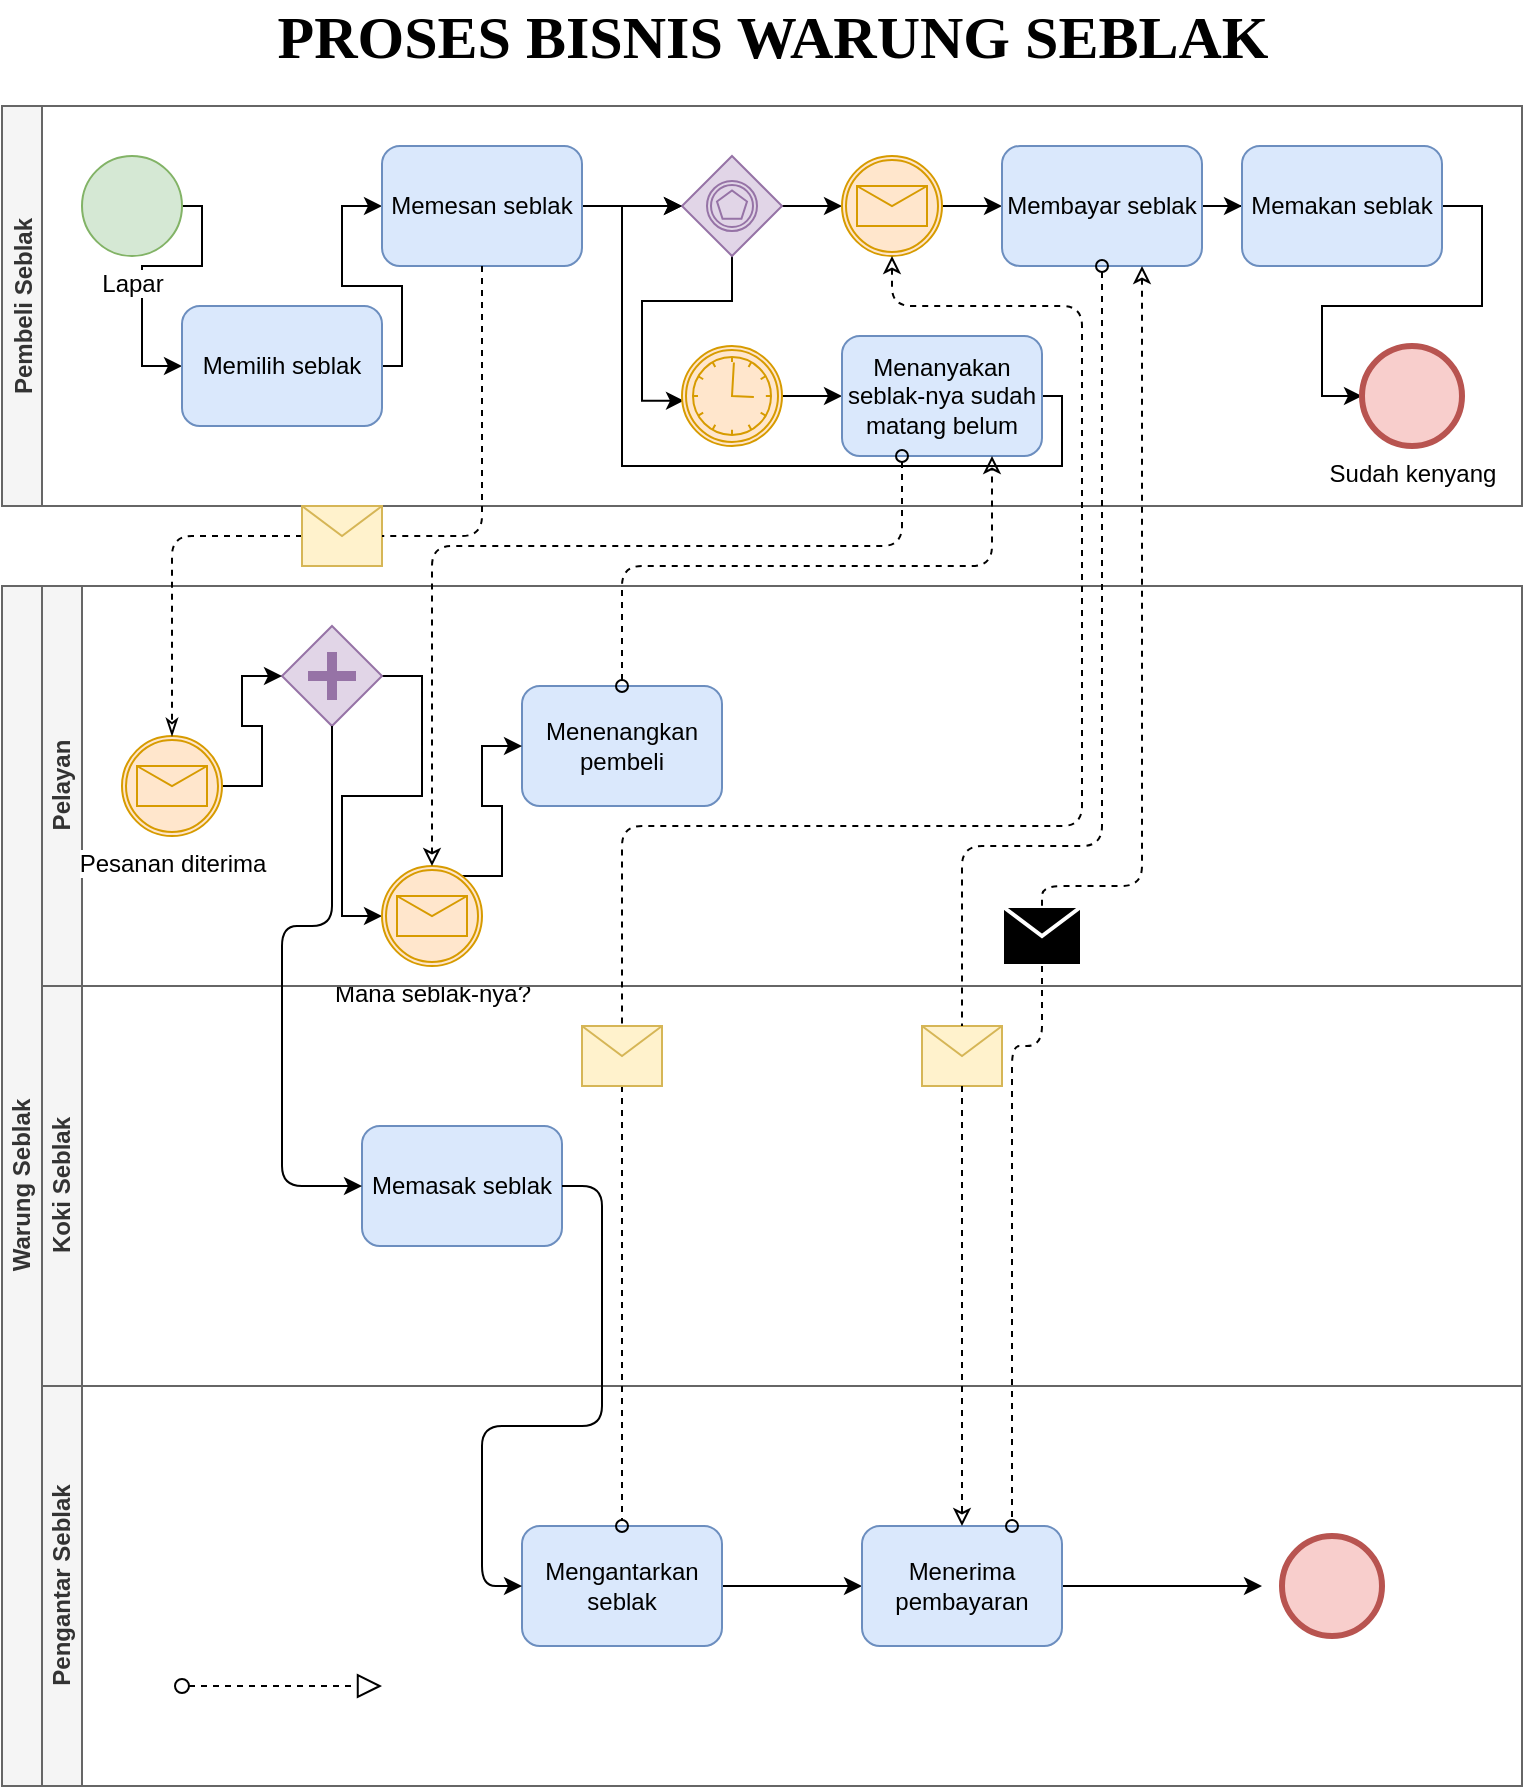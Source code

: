 <mxfile version="13.7.7" type="github">
  <diagram id="fxBCQt3nLK3CoSCNscTl" name="Page-1">
    <mxGraphModel dx="828" dy="589" grid="1" gridSize="10" guides="1" tooltips="1" connect="1" arrows="1" fold="1" page="1" pageScale="1" pageWidth="850" pageHeight="1100" math="0" shadow="0">
      <root>
        <mxCell id="0" />
        <mxCell id="1" parent="0" />
        <mxCell id="XgpAlZW-CIPTjyH1w8Ks-1" value="&lt;b&gt;&lt;font style=&quot;font-size: 30px&quot; face=&quot;Comic Sans MS&quot;&gt;PROSES BISNIS WARUNG SEBLAK&lt;/font&gt;&lt;/b&gt;" style="text;html=1;align=center;verticalAlign=middle;resizable=0;points=[];autosize=1;" vertex="1" parent="1">
          <mxGeometry x="120" y="30" width="610" height="30" as="geometry" />
        </mxCell>
        <mxCell id="XgpAlZW-CIPTjyH1w8Ks-2" value="Pembeli Seblak" style="swimlane;startSize=20;horizontal=0;fillColor=#f5f5f5;strokeColor=#666666;fontColor=#333333;" vertex="1" parent="1">
          <mxGeometry x="40" y="80" width="760" height="200" as="geometry" />
        </mxCell>
        <mxCell id="XgpAlZW-CIPTjyH1w8Ks-18" style="edgeStyle=orthogonalEdgeStyle;rounded=0;orthogonalLoop=1;jettySize=auto;html=1;entryX=0;entryY=0.5;entryDx=0;entryDy=0;" edge="1" parent="XgpAlZW-CIPTjyH1w8Ks-2" source="XgpAlZW-CIPTjyH1w8Ks-7" target="XgpAlZW-CIPTjyH1w8Ks-8">
          <mxGeometry relative="1" as="geometry">
            <Array as="points">
              <mxPoint x="100" y="50" />
              <mxPoint x="100" y="80" />
              <mxPoint x="70" y="80" />
              <mxPoint x="70" y="130" />
            </Array>
          </mxGeometry>
        </mxCell>
        <mxCell id="XgpAlZW-CIPTjyH1w8Ks-7" value="Lapar" style="shape=mxgraph.bpmn.shape;html=1;verticalLabelPosition=bottom;labelBackgroundColor=#ffffff;verticalAlign=top;align=center;perimeter=ellipsePerimeter;outlineConnect=0;outline=standard;symbol=general;fillColor=#d5e8d4;strokeColor=#82b366;" vertex="1" parent="XgpAlZW-CIPTjyH1w8Ks-2">
          <mxGeometry x="40" y="25" width="50" height="50" as="geometry" />
        </mxCell>
        <mxCell id="XgpAlZW-CIPTjyH1w8Ks-20" style="edgeStyle=orthogonalEdgeStyle;rounded=0;orthogonalLoop=1;jettySize=auto;html=1;entryX=0;entryY=0.5;entryDx=0;entryDy=0;exitX=1;exitY=0.5;exitDx=0;exitDy=0;" edge="1" parent="XgpAlZW-CIPTjyH1w8Ks-2" source="XgpAlZW-CIPTjyH1w8Ks-8" target="XgpAlZW-CIPTjyH1w8Ks-9">
          <mxGeometry relative="1" as="geometry">
            <Array as="points">
              <mxPoint x="200" y="130" />
              <mxPoint x="200" y="90" />
              <mxPoint x="170" y="90" />
              <mxPoint x="170" y="50" />
            </Array>
          </mxGeometry>
        </mxCell>
        <mxCell id="XgpAlZW-CIPTjyH1w8Ks-8" value="Memilih seblak" style="shape=ext;rounded=1;html=1;whiteSpace=wrap;fillColor=#dae8fc;strokeColor=#6c8ebf;" vertex="1" parent="XgpAlZW-CIPTjyH1w8Ks-2">
          <mxGeometry x="90" y="100" width="100" height="60" as="geometry" />
        </mxCell>
        <mxCell id="XgpAlZW-CIPTjyH1w8Ks-21" style="edgeStyle=orthogonalEdgeStyle;rounded=0;orthogonalLoop=1;jettySize=auto;html=1;" edge="1" parent="XgpAlZW-CIPTjyH1w8Ks-2" source="XgpAlZW-CIPTjyH1w8Ks-9" target="XgpAlZW-CIPTjyH1w8Ks-10">
          <mxGeometry relative="1" as="geometry" />
        </mxCell>
        <mxCell id="XgpAlZW-CIPTjyH1w8Ks-9" value="Memesan seblak" style="shape=ext;rounded=1;html=1;whiteSpace=wrap;fillColor=#dae8fc;strokeColor=#6c8ebf;" vertex="1" parent="XgpAlZW-CIPTjyH1w8Ks-2">
          <mxGeometry x="190" y="20" width="100" height="60" as="geometry" />
        </mxCell>
        <mxCell id="XgpAlZW-CIPTjyH1w8Ks-22" style="edgeStyle=orthogonalEdgeStyle;rounded=0;orthogonalLoop=1;jettySize=auto;html=1;entryX=0.02;entryY=0.547;entryDx=0;entryDy=0;entryPerimeter=0;" edge="1" parent="XgpAlZW-CIPTjyH1w8Ks-2" source="XgpAlZW-CIPTjyH1w8Ks-10" target="XgpAlZW-CIPTjyH1w8Ks-13">
          <mxGeometry relative="1" as="geometry" />
        </mxCell>
        <mxCell id="XgpAlZW-CIPTjyH1w8Ks-27" style="edgeStyle=orthogonalEdgeStyle;rounded=0;orthogonalLoop=1;jettySize=auto;html=1;" edge="1" parent="XgpAlZW-CIPTjyH1w8Ks-2" source="XgpAlZW-CIPTjyH1w8Ks-10" target="XgpAlZW-CIPTjyH1w8Ks-14">
          <mxGeometry relative="1" as="geometry" />
        </mxCell>
        <mxCell id="XgpAlZW-CIPTjyH1w8Ks-10" value="" style="shape=mxgraph.bpmn.shape;html=1;verticalLabelPosition=bottom;labelBackgroundColor=#ffffff;verticalAlign=top;align=center;perimeter=rhombusPerimeter;background=gateway;outlineConnect=0;outline=boundInt;symbol=multiple;fillColor=#e1d5e7;strokeColor=#9673a6;" vertex="1" parent="XgpAlZW-CIPTjyH1w8Ks-2">
          <mxGeometry x="340" y="25" width="50" height="50" as="geometry" />
        </mxCell>
        <mxCell id="XgpAlZW-CIPTjyH1w8Ks-25" style="edgeStyle=orthogonalEdgeStyle;rounded=0;orthogonalLoop=1;jettySize=auto;html=1;" edge="1" parent="XgpAlZW-CIPTjyH1w8Ks-2" source="XgpAlZW-CIPTjyH1w8Ks-13" target="XgpAlZW-CIPTjyH1w8Ks-24">
          <mxGeometry relative="1" as="geometry" />
        </mxCell>
        <mxCell id="XgpAlZW-CIPTjyH1w8Ks-13" value="" style="shape=mxgraph.bpmn.shape;html=1;verticalLabelPosition=bottom;labelBackgroundColor=#ffffff;verticalAlign=top;align=center;perimeter=ellipsePerimeter;outlineConnect=0;outline=boundInt;symbol=timer;fillColor=#ffe6cc;strokeColor=#d79b00;" vertex="1" parent="XgpAlZW-CIPTjyH1w8Ks-2">
          <mxGeometry x="340" y="120" width="50" height="50" as="geometry" />
        </mxCell>
        <mxCell id="XgpAlZW-CIPTjyH1w8Ks-28" style="edgeStyle=orthogonalEdgeStyle;rounded=0;orthogonalLoop=1;jettySize=auto;html=1;" edge="1" parent="XgpAlZW-CIPTjyH1w8Ks-2" source="XgpAlZW-CIPTjyH1w8Ks-14" target="XgpAlZW-CIPTjyH1w8Ks-15">
          <mxGeometry relative="1" as="geometry" />
        </mxCell>
        <mxCell id="XgpAlZW-CIPTjyH1w8Ks-14" value="" style="shape=mxgraph.bpmn.shape;html=1;verticalLabelPosition=bottom;labelBackgroundColor=#ffffff;verticalAlign=top;align=center;perimeter=ellipsePerimeter;outlineConnect=0;outline=catching;symbol=message;fillColor=#ffe6cc;strokeColor=#d79b00;" vertex="1" parent="XgpAlZW-CIPTjyH1w8Ks-2">
          <mxGeometry x="420" y="25" width="50" height="50" as="geometry" />
        </mxCell>
        <mxCell id="XgpAlZW-CIPTjyH1w8Ks-29" style="edgeStyle=orthogonalEdgeStyle;rounded=0;orthogonalLoop=1;jettySize=auto;html=1;" edge="1" parent="XgpAlZW-CIPTjyH1w8Ks-2" source="XgpAlZW-CIPTjyH1w8Ks-15" target="XgpAlZW-CIPTjyH1w8Ks-16">
          <mxGeometry relative="1" as="geometry" />
        </mxCell>
        <mxCell id="XgpAlZW-CIPTjyH1w8Ks-15" value="Membayar seblak" style="shape=ext;rounded=1;html=1;whiteSpace=wrap;fillColor=#dae8fc;strokeColor=#6c8ebf;" vertex="1" parent="XgpAlZW-CIPTjyH1w8Ks-2">
          <mxGeometry x="500" y="20" width="100" height="60" as="geometry" />
        </mxCell>
        <mxCell id="XgpAlZW-CIPTjyH1w8Ks-30" style="edgeStyle=orthogonalEdgeStyle;rounded=0;orthogonalLoop=1;jettySize=auto;html=1;entryX=0;entryY=0.5;entryDx=0;entryDy=0;exitX=1;exitY=0.5;exitDx=0;exitDy=0;" edge="1" parent="XgpAlZW-CIPTjyH1w8Ks-2" source="XgpAlZW-CIPTjyH1w8Ks-16" target="XgpAlZW-CIPTjyH1w8Ks-17">
          <mxGeometry relative="1" as="geometry" />
        </mxCell>
        <mxCell id="XgpAlZW-CIPTjyH1w8Ks-16" value="Memakan seblak" style="shape=ext;rounded=1;html=1;whiteSpace=wrap;fillColor=#dae8fc;strokeColor=#6c8ebf;" vertex="1" parent="XgpAlZW-CIPTjyH1w8Ks-2">
          <mxGeometry x="620" y="20" width="100" height="60" as="geometry" />
        </mxCell>
        <mxCell id="XgpAlZW-CIPTjyH1w8Ks-17" value="Sudah kenyang" style="shape=mxgraph.bpmn.shape;html=1;verticalLabelPosition=bottom;labelBackgroundColor=#ffffff;verticalAlign=top;align=center;perimeter=ellipsePerimeter;outlineConnect=0;outline=end;symbol=general;fillColor=#f8cecc;strokeColor=#b85450;" vertex="1" parent="XgpAlZW-CIPTjyH1w8Ks-2">
          <mxGeometry x="680" y="120" width="50" height="50" as="geometry" />
        </mxCell>
        <mxCell id="XgpAlZW-CIPTjyH1w8Ks-26" style="edgeStyle=orthogonalEdgeStyle;rounded=0;orthogonalLoop=1;jettySize=auto;html=1;entryX=0;entryY=0.5;entryDx=0;entryDy=0;exitX=1;exitY=0.5;exitDx=0;exitDy=0;" edge="1" parent="XgpAlZW-CIPTjyH1w8Ks-2" source="XgpAlZW-CIPTjyH1w8Ks-24" target="XgpAlZW-CIPTjyH1w8Ks-10">
          <mxGeometry relative="1" as="geometry">
            <Array as="points">
              <mxPoint x="530" y="145" />
              <mxPoint x="530" y="180" />
              <mxPoint x="310" y="180" />
              <mxPoint x="310" y="50" />
            </Array>
          </mxGeometry>
        </mxCell>
        <mxCell id="XgpAlZW-CIPTjyH1w8Ks-24" value="Menanyakan seblak-nya sudah matang belum" style="shape=ext;rounded=1;html=1;whiteSpace=wrap;fillColor=#dae8fc;strokeColor=#6c8ebf;" vertex="1" parent="XgpAlZW-CIPTjyH1w8Ks-2">
          <mxGeometry x="420" y="115" width="100" height="60" as="geometry" />
        </mxCell>
        <mxCell id="XgpAlZW-CIPTjyH1w8Ks-3" value="Warung Seblak" style="swimlane;html=1;childLayout=stackLayout;resizeParent=1;resizeParentMax=0;horizontal=0;startSize=20;horizontalStack=0;fillColor=#f5f5f5;strokeColor=#666666;fontColor=#333333;" vertex="1" parent="1">
          <mxGeometry x="40" y="320" width="760" height="600" as="geometry" />
        </mxCell>
        <mxCell id="XgpAlZW-CIPTjyH1w8Ks-4" value="Pelayan" style="swimlane;html=1;startSize=20;horizontal=0;fillColor=#f5f5f5;strokeColor=#666666;fontColor=#333333;" vertex="1" parent="XgpAlZW-CIPTjyH1w8Ks-3">
          <mxGeometry x="20" width="740" height="200" as="geometry" />
        </mxCell>
        <mxCell id="XgpAlZW-CIPTjyH1w8Ks-37" style="edgeStyle=orthogonalEdgeStyle;rounded=0;orthogonalLoop=1;jettySize=auto;html=1;entryX=0;entryY=0.5;entryDx=0;entryDy=0;exitX=1;exitY=0.5;exitDx=0;exitDy=0;" edge="1" parent="XgpAlZW-CIPTjyH1w8Ks-4" source="XgpAlZW-CIPTjyH1w8Ks-32" target="XgpAlZW-CIPTjyH1w8Ks-33">
          <mxGeometry relative="1" as="geometry" />
        </mxCell>
        <mxCell id="XgpAlZW-CIPTjyH1w8Ks-32" value="" style="shape=mxgraph.bpmn.shape;html=1;verticalLabelPosition=bottom;labelBackgroundColor=#ffffff;verticalAlign=top;align=center;perimeter=rhombusPerimeter;background=gateway;outlineConnect=0;outline=none;symbol=parallelGw;fillColor=#e1d5e7;strokeColor=#9673a6;" vertex="1" parent="XgpAlZW-CIPTjyH1w8Ks-4">
          <mxGeometry x="120" y="20" width="50" height="50" as="geometry" />
        </mxCell>
        <mxCell id="XgpAlZW-CIPTjyH1w8Ks-35" value="Menenangkan pembeli" style="shape=ext;rounded=1;html=1;whiteSpace=wrap;fillColor=#dae8fc;strokeColor=#6c8ebf;" vertex="1" parent="XgpAlZW-CIPTjyH1w8Ks-4">
          <mxGeometry x="240" y="50" width="100" height="60" as="geometry" />
        </mxCell>
        <mxCell id="XgpAlZW-CIPTjyH1w8Ks-36" style="edgeStyle=orthogonalEdgeStyle;rounded=0;orthogonalLoop=1;jettySize=auto;html=1;entryX=0;entryY=0.5;entryDx=0;entryDy=0;" edge="1" parent="XgpAlZW-CIPTjyH1w8Ks-4" source="XgpAlZW-CIPTjyH1w8Ks-31" target="XgpAlZW-CIPTjyH1w8Ks-32">
          <mxGeometry relative="1" as="geometry">
            <Array as="points">
              <mxPoint x="110" y="100" />
              <mxPoint x="110" y="70" />
              <mxPoint x="100" y="70" />
              <mxPoint x="100" y="45" />
            </Array>
          </mxGeometry>
        </mxCell>
        <mxCell id="XgpAlZW-CIPTjyH1w8Ks-31" value="Pesanan diterima" style="shape=mxgraph.bpmn.shape;html=1;verticalLabelPosition=bottom;labelBackgroundColor=#ffffff;verticalAlign=top;align=center;perimeter=ellipsePerimeter;outlineConnect=0;outline=boundInt;symbol=message;fillColor=#ffe6cc;strokeColor=#d79b00;" vertex="1" parent="XgpAlZW-CIPTjyH1w8Ks-4">
          <mxGeometry x="40" y="75" width="50" height="50" as="geometry" />
        </mxCell>
        <mxCell id="XgpAlZW-CIPTjyH1w8Ks-38" style="edgeStyle=orthogonalEdgeStyle;rounded=0;orthogonalLoop=1;jettySize=auto;html=1;entryX=0;entryY=0.5;entryDx=0;entryDy=0;" edge="1" parent="XgpAlZW-CIPTjyH1w8Ks-4" source="XgpAlZW-CIPTjyH1w8Ks-33" target="XgpAlZW-CIPTjyH1w8Ks-35">
          <mxGeometry relative="1" as="geometry">
            <Array as="points">
              <mxPoint x="230" y="145" />
              <mxPoint x="230" y="110" />
              <mxPoint x="220" y="110" />
              <mxPoint x="220" y="80" />
            </Array>
          </mxGeometry>
        </mxCell>
        <mxCell id="XgpAlZW-CIPTjyH1w8Ks-33" value="Mana seblak-nya?" style="shape=mxgraph.bpmn.shape;html=1;verticalLabelPosition=bottom;labelBackgroundColor=#ffffff;verticalAlign=top;align=center;perimeter=ellipsePerimeter;outlineConnect=0;outline=catching;symbol=message;fillColor=#ffe6cc;strokeColor=#d79b00;" vertex="1" parent="XgpAlZW-CIPTjyH1w8Ks-4">
          <mxGeometry x="170" y="140" width="50" height="50" as="geometry" />
        </mxCell>
        <mxCell id="XgpAlZW-CIPTjyH1w8Ks-54" value="" style="shape=message;whiteSpace=wrap;html=1;outlineConnect=0;fillColor=#000000;strokeColor=#ffffff;strokeWidth=2;" vertex="1" parent="XgpAlZW-CIPTjyH1w8Ks-4">
          <mxGeometry x="480" y="160" width="40" height="30" as="geometry" />
        </mxCell>
        <mxCell id="XgpAlZW-CIPTjyH1w8Ks-5" value="Koki Seblak" style="swimlane;html=1;startSize=20;horizontal=0;fillColor=#f5f5f5;strokeColor=#666666;fontColor=#333333;" vertex="1" parent="XgpAlZW-CIPTjyH1w8Ks-3">
          <mxGeometry x="20" y="200" width="740" height="200" as="geometry" />
        </mxCell>
        <mxCell id="XgpAlZW-CIPTjyH1w8Ks-52" value="" style="shape=message;whiteSpace=wrap;html=1;outlineConnect=0;fillColor=#fff2cc;strokeColor=#d6b656;" vertex="1" parent="XgpAlZW-CIPTjyH1w8Ks-5">
          <mxGeometry x="440" y="20" width="40" height="30" as="geometry" />
        </mxCell>
        <mxCell id="XgpAlZW-CIPTjyH1w8Ks-44" value="Memasak seblak" style="shape=ext;rounded=1;html=1;whiteSpace=wrap;fillColor=#dae8fc;strokeColor=#6c8ebf;" vertex="1" parent="XgpAlZW-CIPTjyH1w8Ks-5">
          <mxGeometry x="160" y="70" width="100" height="60" as="geometry" />
        </mxCell>
        <mxCell id="XgpAlZW-CIPTjyH1w8Ks-6" value="Pengantar Seblak" style="swimlane;html=1;startSize=20;horizontal=0;fillColor=#f5f5f5;strokeColor=#666666;fontColor=#333333;" vertex="1" parent="XgpAlZW-CIPTjyH1w8Ks-3">
          <mxGeometry x="20" y="400" width="740" height="200" as="geometry" />
        </mxCell>
        <mxCell id="XgpAlZW-CIPTjyH1w8Ks-59" style="edgeStyle=orthogonalEdgeStyle;rounded=1;sketch=0;orthogonalLoop=1;jettySize=auto;html=1;startArrow=none;startFill=0;endArrow=classic;endFill=1;strokeColor=#000000;" edge="1" parent="XgpAlZW-CIPTjyH1w8Ks-6" source="XgpAlZW-CIPTjyH1w8Ks-46" target="XgpAlZW-CIPTjyH1w8Ks-47">
          <mxGeometry relative="1" as="geometry" />
        </mxCell>
        <mxCell id="XgpAlZW-CIPTjyH1w8Ks-46" value="Mengantarkan seblak" style="shape=ext;rounded=1;html=1;whiteSpace=wrap;fillColor=#dae8fc;strokeColor=#6c8ebf;" vertex="1" parent="XgpAlZW-CIPTjyH1w8Ks-6">
          <mxGeometry x="240" y="70" width="100" height="60" as="geometry" />
        </mxCell>
        <mxCell id="XgpAlZW-CIPTjyH1w8Ks-60" style="edgeStyle=orthogonalEdgeStyle;rounded=1;sketch=0;orthogonalLoop=1;jettySize=auto;html=1;startArrow=none;startFill=0;endArrow=classic;endFill=1;strokeColor=#000000;" edge="1" parent="XgpAlZW-CIPTjyH1w8Ks-6" source="XgpAlZW-CIPTjyH1w8Ks-47">
          <mxGeometry relative="1" as="geometry">
            <mxPoint x="610" y="100" as="targetPoint" />
            <Array as="points">
              <mxPoint x="600" y="100" />
              <mxPoint x="600" y="100" />
            </Array>
          </mxGeometry>
        </mxCell>
        <mxCell id="XgpAlZW-CIPTjyH1w8Ks-47" value="Menerima pembayaran" style="shape=ext;rounded=1;html=1;whiteSpace=wrap;fillColor=#dae8fc;strokeColor=#6c8ebf;" vertex="1" parent="XgpAlZW-CIPTjyH1w8Ks-6">
          <mxGeometry x="410" y="70" width="100" height="60" as="geometry" />
        </mxCell>
        <mxCell id="XgpAlZW-CIPTjyH1w8Ks-48" value="" style="shape=mxgraph.bpmn.shape;html=1;verticalLabelPosition=bottom;labelBackgroundColor=#ffffff;verticalAlign=top;align=center;perimeter=ellipsePerimeter;outlineConnect=0;outline=end;symbol=general;fillColor=#f8cecc;strokeColor=#b85450;" vertex="1" parent="XgpAlZW-CIPTjyH1w8Ks-6">
          <mxGeometry x="620" y="75" width="50" height="50" as="geometry" />
        </mxCell>
        <mxCell id="XgpAlZW-CIPTjyH1w8Ks-61" value="" style="startArrow=oval;startFill=0;startSize=7;endArrow=block;endFill=0;endSize=10;dashed=1;html=1;strokeColor=#000000;" edge="1" parent="XgpAlZW-CIPTjyH1w8Ks-6">
          <mxGeometry width="100" relative="1" as="geometry">
            <mxPoint x="70" y="150" as="sourcePoint" />
            <mxPoint x="170" y="150" as="targetPoint" />
          </mxGeometry>
        </mxCell>
        <mxCell id="XgpAlZW-CIPTjyH1w8Ks-45" style="edgeStyle=orthogonalEdgeStyle;rounded=1;sketch=0;orthogonalLoop=1;jettySize=auto;html=1;entryX=0;entryY=0.5;entryDx=0;entryDy=0;startArrow=none;startFill=0;endArrow=classic;endFill=1;strokeColor=#000000;" edge="1" parent="XgpAlZW-CIPTjyH1w8Ks-3" source="XgpAlZW-CIPTjyH1w8Ks-32" target="XgpAlZW-CIPTjyH1w8Ks-44">
          <mxGeometry relative="1" as="geometry">
            <Array as="points">
              <mxPoint x="165" y="170" />
              <mxPoint x="140" y="170" />
              <mxPoint x="140" y="300" />
            </Array>
          </mxGeometry>
        </mxCell>
        <mxCell id="XgpAlZW-CIPTjyH1w8Ks-50" style="edgeStyle=orthogonalEdgeStyle;rounded=1;sketch=0;orthogonalLoop=1;jettySize=auto;html=1;entryX=0.75;entryY=0;entryDx=0;entryDy=0;dashed=1;startArrow=none;startFill=0;endArrow=oval;endFill=0;strokeColor=#000000;exitX=0.5;exitY=1;exitDx=0;exitDy=0;" edge="1" parent="XgpAlZW-CIPTjyH1w8Ks-3" source="XgpAlZW-CIPTjyH1w8Ks-54" target="XgpAlZW-CIPTjyH1w8Ks-47">
          <mxGeometry relative="1" as="geometry">
            <Array as="points">
              <mxPoint x="520" y="230" />
              <mxPoint x="505" y="230" />
            </Array>
          </mxGeometry>
        </mxCell>
        <mxCell id="XgpAlZW-CIPTjyH1w8Ks-56" style="edgeStyle=orthogonalEdgeStyle;rounded=1;sketch=0;orthogonalLoop=1;jettySize=auto;html=1;entryX=0;entryY=0.5;entryDx=0;entryDy=0;startArrow=none;startFill=0;endArrow=classic;endFill=1;strokeColor=#000000;exitX=1;exitY=0.5;exitDx=0;exitDy=0;" edge="1" parent="XgpAlZW-CIPTjyH1w8Ks-3" source="XgpAlZW-CIPTjyH1w8Ks-44" target="XgpAlZW-CIPTjyH1w8Ks-46">
          <mxGeometry relative="1" as="geometry">
            <Array as="points">
              <mxPoint x="300" y="300" />
              <mxPoint x="300" y="420" />
              <mxPoint x="240" y="420" />
              <mxPoint x="240" y="500" />
            </Array>
          </mxGeometry>
        </mxCell>
        <mxCell id="XgpAlZW-CIPTjyH1w8Ks-51" style="edgeStyle=orthogonalEdgeStyle;rounded=1;sketch=0;orthogonalLoop=1;jettySize=auto;html=1;dashed=1;startArrow=none;startFill=0;endArrow=classic;endFill=0;strokeColor=#000000;exitX=0.5;exitY=1;exitDx=0;exitDy=0;" edge="1" parent="XgpAlZW-CIPTjyH1w8Ks-3" source="XgpAlZW-CIPTjyH1w8Ks-52" target="XgpAlZW-CIPTjyH1w8Ks-47">
          <mxGeometry relative="1" as="geometry">
            <Array as="points">
              <mxPoint x="480" y="300" />
              <mxPoint x="480" y="300" />
            </Array>
          </mxGeometry>
        </mxCell>
        <mxCell id="XgpAlZW-CIPTjyH1w8Ks-39" style="edgeStyle=orthogonalEdgeStyle;orthogonalLoop=1;jettySize=auto;html=1;dashed=1;endArrow=classicThin;endFill=0;backgroundOutline=0;rounded=1;sketch=0;" edge="1" parent="1" source="XgpAlZW-CIPTjyH1w8Ks-40" target="XgpAlZW-CIPTjyH1w8Ks-31">
          <mxGeometry relative="1" as="geometry">
            <Array as="points">
              <mxPoint x="125" y="295" />
            </Array>
          </mxGeometry>
        </mxCell>
        <mxCell id="XgpAlZW-CIPTjyH1w8Ks-40" value="" style="shape=message;whiteSpace=wrap;html=1;outlineConnect=0;fillColor=#fff2cc;strokeColor=#d6b656;" vertex="1" parent="1">
          <mxGeometry x="190" y="280" width="40" height="30" as="geometry" />
        </mxCell>
        <mxCell id="XgpAlZW-CIPTjyH1w8Ks-41" style="edgeStyle=orthogonalEdgeStyle;orthogonalLoop=1;jettySize=auto;html=1;dashed=1;endArrow=none;endFill=0;backgroundOutline=0;rounded=1;sketch=0;" edge="1" parent="1" source="XgpAlZW-CIPTjyH1w8Ks-9" target="XgpAlZW-CIPTjyH1w8Ks-40">
          <mxGeometry relative="1" as="geometry">
            <mxPoint x="290" y="160" as="sourcePoint" />
            <mxPoint x="125" y="395" as="targetPoint" />
            <Array as="points">
              <mxPoint x="280" y="295" />
            </Array>
          </mxGeometry>
        </mxCell>
        <mxCell id="XgpAlZW-CIPTjyH1w8Ks-42" style="edgeStyle=orthogonalEdgeStyle;rounded=1;sketch=0;orthogonalLoop=1;jettySize=auto;html=1;dashed=1;endArrow=classic;endFill=0;strokeColor=#000000;startArrow=oval;startFill=0;" edge="1" parent="1" source="XgpAlZW-CIPTjyH1w8Ks-24" target="XgpAlZW-CIPTjyH1w8Ks-33">
          <mxGeometry relative="1" as="geometry">
            <Array as="points">
              <mxPoint x="490" y="300" />
              <mxPoint x="255" y="300" />
            </Array>
          </mxGeometry>
        </mxCell>
        <mxCell id="XgpAlZW-CIPTjyH1w8Ks-43" style="edgeStyle=orthogonalEdgeStyle;rounded=1;sketch=0;orthogonalLoop=1;jettySize=auto;html=1;entryX=0.75;entryY=1;entryDx=0;entryDy=0;dashed=1;startArrow=oval;startFill=0;endArrow=classic;endFill=0;strokeColor=#000000;exitX=0.5;exitY=0;exitDx=0;exitDy=0;" edge="1" parent="1" source="XgpAlZW-CIPTjyH1w8Ks-35" target="XgpAlZW-CIPTjyH1w8Ks-24">
          <mxGeometry relative="1" as="geometry">
            <Array as="points">
              <mxPoint x="350" y="310" />
              <mxPoint x="535" y="310" />
            </Array>
          </mxGeometry>
        </mxCell>
        <mxCell id="XgpAlZW-CIPTjyH1w8Ks-49" style="edgeStyle=orthogonalEdgeStyle;rounded=1;sketch=0;orthogonalLoop=1;jettySize=auto;html=1;startArrow=none;startFill=0;endArrow=oval;endFill=0;strokeColor=#000000;exitX=0.5;exitY=1;exitDx=0;exitDy=0;dashed=1;" edge="1" parent="1" source="XgpAlZW-CIPTjyH1w8Ks-57" target="XgpAlZW-CIPTjyH1w8Ks-46">
          <mxGeometry relative="1" as="geometry">
            <Array as="points">
              <mxPoint x="350" y="620" />
              <mxPoint x="350" y="620" />
            </Array>
          </mxGeometry>
        </mxCell>
        <mxCell id="XgpAlZW-CIPTjyH1w8Ks-53" style="edgeStyle=orthogonalEdgeStyle;rounded=1;sketch=0;orthogonalLoop=1;jettySize=auto;html=1;dashed=1;startArrow=oval;startFill=0;endArrow=none;endFill=0;strokeColor=#000000;" edge="1" parent="1" source="XgpAlZW-CIPTjyH1w8Ks-15" target="XgpAlZW-CIPTjyH1w8Ks-52">
          <mxGeometry relative="1" as="geometry">
            <mxPoint x="590" y="160" as="sourcePoint" />
            <mxPoint x="520" y="790" as="targetPoint" />
            <Array as="points">
              <mxPoint x="590" y="450" />
              <mxPoint x="520" y="450" />
            </Array>
          </mxGeometry>
        </mxCell>
        <mxCell id="XgpAlZW-CIPTjyH1w8Ks-55" style="edgeStyle=orthogonalEdgeStyle;rounded=1;sketch=0;orthogonalLoop=1;jettySize=auto;html=1;entryX=0.5;entryY=0;entryDx=0;entryDy=0;dashed=1;startArrow=classic;startFill=0;endArrow=none;endFill=0;strokeColor=#000000;" edge="1" parent="1" source="XgpAlZW-CIPTjyH1w8Ks-15" target="XgpAlZW-CIPTjyH1w8Ks-54">
          <mxGeometry relative="1" as="geometry">
            <mxPoint x="620" y="160" as="sourcePoint" />
            <mxPoint x="545" y="790" as="targetPoint" />
            <Array as="points">
              <mxPoint x="610" y="470" />
              <mxPoint x="560" y="470" />
            </Array>
          </mxGeometry>
        </mxCell>
        <mxCell id="XgpAlZW-CIPTjyH1w8Ks-57" value="" style="shape=message;whiteSpace=wrap;html=1;outlineConnect=0;fillColor=#fff2cc;strokeColor=#d6b656;" vertex="1" parent="1">
          <mxGeometry x="330" y="540" width="40" height="30" as="geometry" />
        </mxCell>
        <mxCell id="XgpAlZW-CIPTjyH1w8Ks-58" style="edgeStyle=orthogonalEdgeStyle;rounded=1;sketch=0;orthogonalLoop=1;jettySize=auto;html=1;startArrow=classic;startFill=0;endArrow=none;endFill=0;strokeColor=#000000;exitX=0.5;exitY=1;exitDx=0;exitDy=0;dashed=1;" edge="1" parent="1" source="XgpAlZW-CIPTjyH1w8Ks-14" target="XgpAlZW-CIPTjyH1w8Ks-57">
          <mxGeometry relative="1" as="geometry">
            <mxPoint x="485" y="155" as="sourcePoint" />
            <mxPoint x="350" y="790" as="targetPoint" />
            <Array as="points">
              <mxPoint x="485" y="180" />
              <mxPoint x="580" y="180" />
              <mxPoint x="580" y="440" />
              <mxPoint x="350" y="440" />
            </Array>
          </mxGeometry>
        </mxCell>
      </root>
    </mxGraphModel>
  </diagram>
</mxfile>

